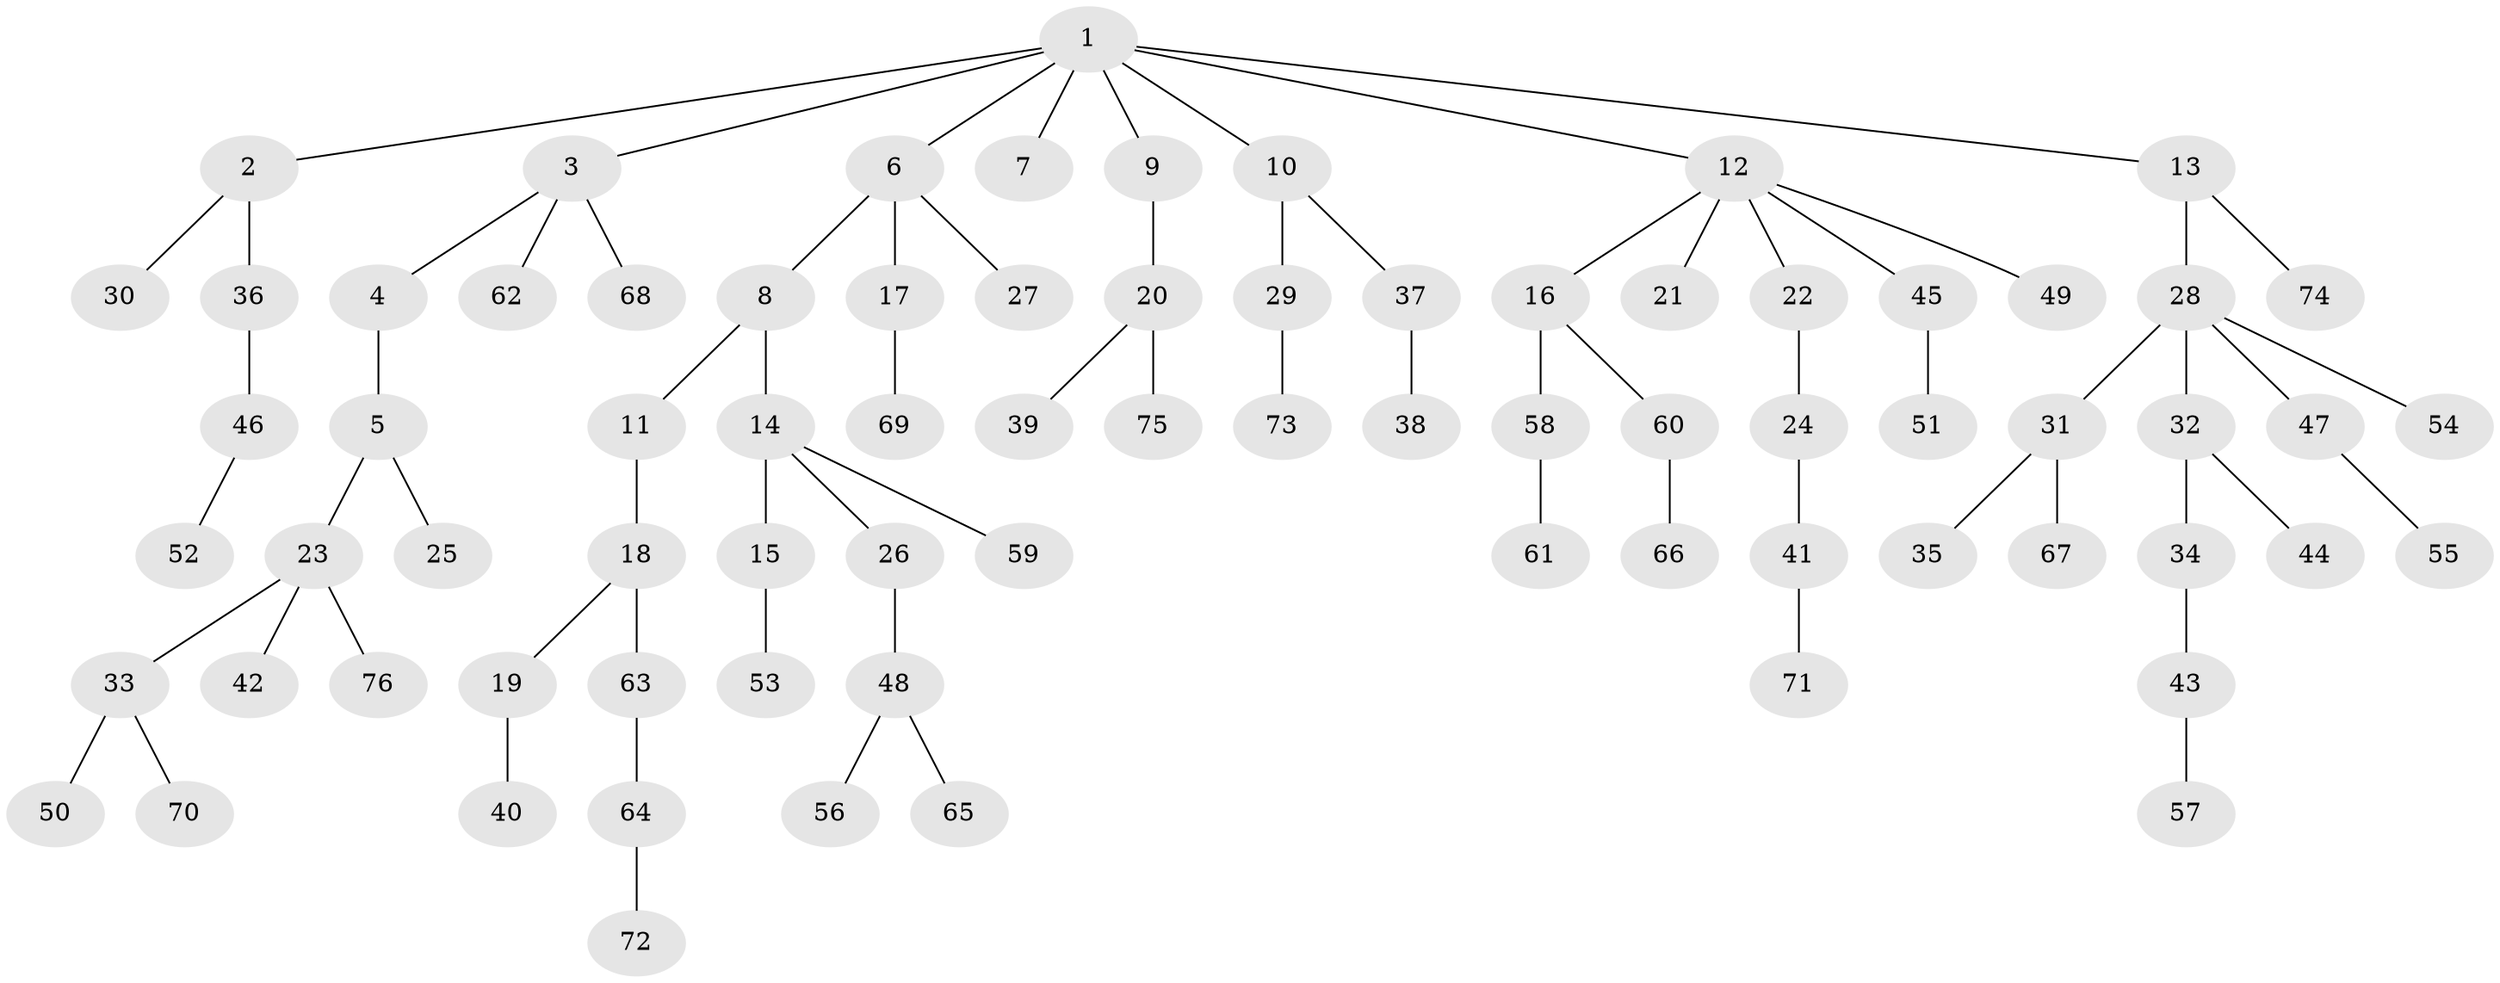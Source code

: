 // Generated by graph-tools (version 1.1) at 2025/15/03/09/25 04:15:24]
// undirected, 76 vertices, 75 edges
graph export_dot {
graph [start="1"]
  node [color=gray90,style=filled];
  1;
  2;
  3;
  4;
  5;
  6;
  7;
  8;
  9;
  10;
  11;
  12;
  13;
  14;
  15;
  16;
  17;
  18;
  19;
  20;
  21;
  22;
  23;
  24;
  25;
  26;
  27;
  28;
  29;
  30;
  31;
  32;
  33;
  34;
  35;
  36;
  37;
  38;
  39;
  40;
  41;
  42;
  43;
  44;
  45;
  46;
  47;
  48;
  49;
  50;
  51;
  52;
  53;
  54;
  55;
  56;
  57;
  58;
  59;
  60;
  61;
  62;
  63;
  64;
  65;
  66;
  67;
  68;
  69;
  70;
  71;
  72;
  73;
  74;
  75;
  76;
  1 -- 2;
  1 -- 3;
  1 -- 6;
  1 -- 7;
  1 -- 9;
  1 -- 10;
  1 -- 12;
  1 -- 13;
  2 -- 30;
  2 -- 36;
  3 -- 4;
  3 -- 62;
  3 -- 68;
  4 -- 5;
  5 -- 23;
  5 -- 25;
  6 -- 8;
  6 -- 17;
  6 -- 27;
  8 -- 11;
  8 -- 14;
  9 -- 20;
  10 -- 29;
  10 -- 37;
  11 -- 18;
  12 -- 16;
  12 -- 21;
  12 -- 22;
  12 -- 45;
  12 -- 49;
  13 -- 28;
  13 -- 74;
  14 -- 15;
  14 -- 26;
  14 -- 59;
  15 -- 53;
  16 -- 58;
  16 -- 60;
  17 -- 69;
  18 -- 19;
  18 -- 63;
  19 -- 40;
  20 -- 39;
  20 -- 75;
  22 -- 24;
  23 -- 33;
  23 -- 42;
  23 -- 76;
  24 -- 41;
  26 -- 48;
  28 -- 31;
  28 -- 32;
  28 -- 47;
  28 -- 54;
  29 -- 73;
  31 -- 35;
  31 -- 67;
  32 -- 34;
  32 -- 44;
  33 -- 50;
  33 -- 70;
  34 -- 43;
  36 -- 46;
  37 -- 38;
  41 -- 71;
  43 -- 57;
  45 -- 51;
  46 -- 52;
  47 -- 55;
  48 -- 56;
  48 -- 65;
  58 -- 61;
  60 -- 66;
  63 -- 64;
  64 -- 72;
}
